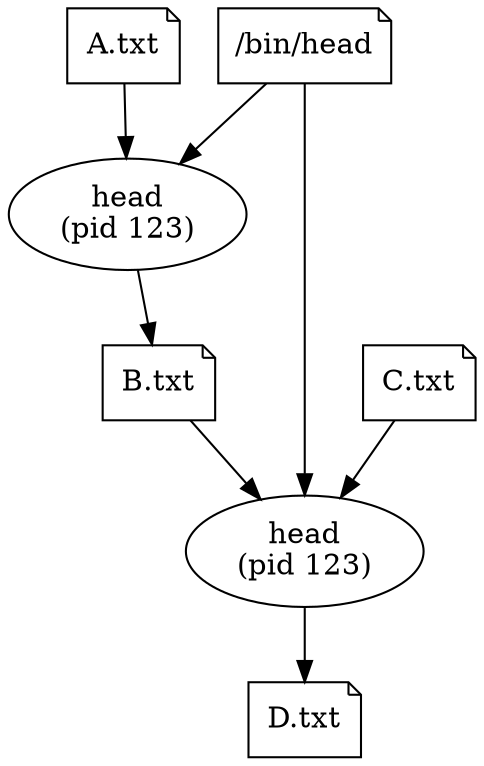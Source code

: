digraph G {
  head [label="/bin/head" shape=note];

  A_txt [label="A.txt" shape=note];
  B_txt [label="B.txt" shape=note];
  C_txt [label="C.txt" shape=note];
  D_txt [label="D.txt" shape=note];

  head123 [label="head\n(pid 123)"];
  head456 [label="head\n(pid 123)"];

  {head, A_txt} -> head123 -> B_txt;
  {head, B_txt, C_txt} -> head456 -> D_txt;
}
